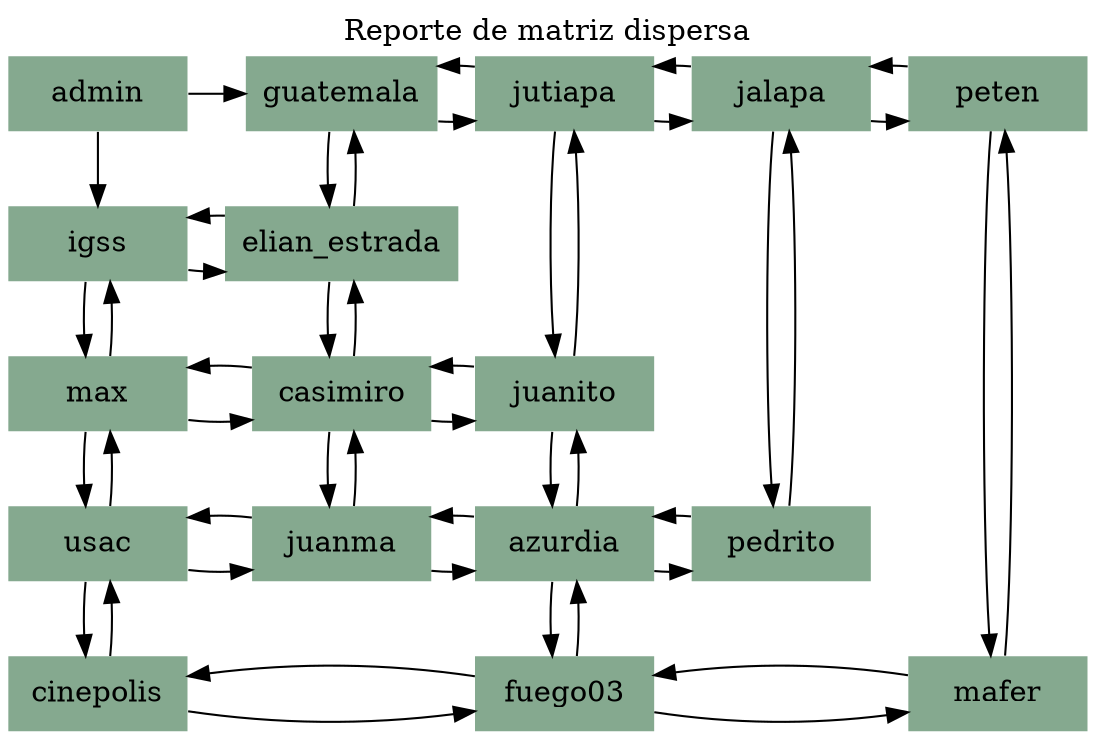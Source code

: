 digraph G {
label="Reporte de matriz dispersa"labelloc="t"    node [shape=box width=1.2 style=filled fillcolor="#85A98F" color=transparent ];
A0 [label="admin" group=0 ]
A0 -> guatemala;
A0 -> igss;
/*------------------- Cabeceras horizontales -------------------*/
guatemala [label="guatemala" group=1 ];
jutiapa [label="jutiapa" group=2 ];
jalapa [label="jalapa" group=3 ];
peten [label="peten" group=4 ];
/*------------------- Cabeceras verticales -------------------*/
igss [label="igss" group=0 ];
max [label="max" group=0 ];
usac [label="usac" group=0 ];
cinepolis [label="cinepolis" group=0 ];
/*------------------- Columnas -------------------*/
igss_guatemala [label="elian_estrada" group=1 ];
max_guatemala [label="casimiro" group=1 ];
usac_guatemala [label="juanma" group=1 ];
max_jutiapa [label="juanito" group=2 ];
usac_jutiapa [label="azurdia" group=2 ];
cinepolis_jutiapa [label="fuego03" group=2 ];
usac_jalapa [label="pedrito" group=3 ];
cinepolis_peten [label="mafer" group=4 ];
/*------------------- Enlaces horizontales -------------------*/
guatemala -> jutiapa;
jutiapa -> jalapa;
jalapa -> peten;
peten -> jalapa;
jalapa -> jutiapa;
jutiapa -> guatemala;
igss -> igss_guatemala;
igss_guatemala -> igss;
max -> max_guatemala;
max_guatemala -> max_jutiapa;
max_jutiapa -> max_guatemala;
max_guatemala -> max;
usac -> usac_guatemala;
usac_guatemala -> usac_jutiapa;
usac_jutiapa -> usac_jalapa;
usac_jalapa -> usac_jutiapa;
usac_jutiapa -> usac_guatemala;
usac_guatemala -> usac;
cinepolis -> cinepolis_jutiapa;
cinepolis_jutiapa -> cinepolis_peten;
cinepolis_peten -> cinepolis_jutiapa;
cinepolis_jutiapa -> cinepolis;
/*------------------- Enlaces verticales -------------------*/
igss -> max;
max -> usac;
usac -> cinepolis;
cinepolis -> usac;
usac -> max;
max -> igss;
guatemala -> igss_guatemala;
igss_guatemala -> max_guatemala;
max_guatemala -> usac_guatemala;
usac_guatemala -> max_guatemala;
max_guatemala -> igss_guatemala;
igss_guatemala -> guatemala;
jutiapa -> max_jutiapa;
max_jutiapa -> usac_jutiapa;
usac_jutiapa -> cinepolis_jutiapa;
cinepolis_jutiapa -> usac_jutiapa;
usac_jutiapa -> max_jutiapa;
max_jutiapa -> jutiapa;
jalapa -> usac_jalapa;
usac_jalapa -> jalapa;
peten -> cinepolis_peten;
cinepolis_peten -> peten;
/*------------------- Encuadre -------------------*/
{ rank=same; A0;guatemala;jutiapa;jalapa;peten;}
{ rank=same; igss;igss_guatemala;}
{ rank=same; max;max_guatemala;max_jutiapa;}
{ rank=same; usac;usac_guatemala;usac_jutiapa;usac_jalapa;}
{ rank=same; cinepolis;cinepolis_jutiapa;cinepolis_peten;}
}
